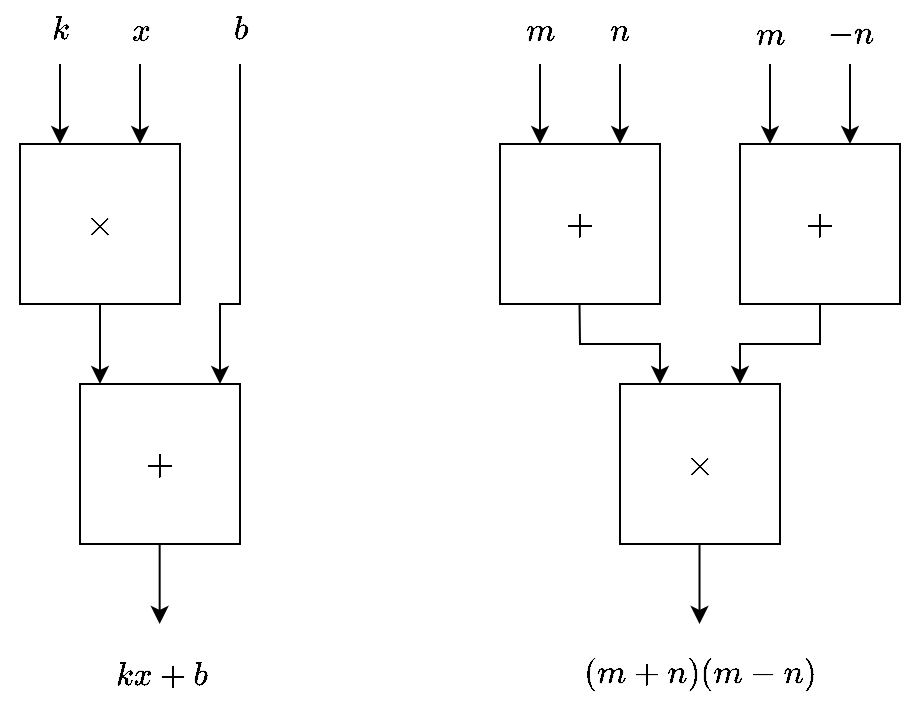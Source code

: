 <mxfile version="21.8.2" type="github">
  <diagram name="Page-1" id="r3SKzxC9OEnPyWE4rzKE">
    <mxGraphModel dx="658" dy="430" grid="0" gridSize="10" guides="1" tooltips="1" connect="1" arrows="1" fold="1" page="1" pageScale="1" pageWidth="850" pageHeight="1100" math="1" shadow="0">
      <root>
        <mxCell id="0" />
        <mxCell id="1" parent="0" />
        <mxCell id="Hjgj2hwPhhB4s9a0-prW-1" value="&lt;font style=&quot;font-size: 15px;&quot;&gt;$$\times$$&lt;/font&gt;" style="whiteSpace=wrap;html=1;aspect=fixed;" vertex="1" parent="1">
          <mxGeometry x="200" y="160" width="80" height="80" as="geometry" />
        </mxCell>
        <mxCell id="Hjgj2hwPhhB4s9a0-prW-2" value="&lt;font style=&quot;font-size: 15px;&quot;&gt;$$+$$&lt;/font&gt;" style="whiteSpace=wrap;html=1;aspect=fixed;" vertex="1" parent="1">
          <mxGeometry x="230" y="280" width="80" height="80" as="geometry" />
        </mxCell>
        <mxCell id="Hjgj2hwPhhB4s9a0-prW-4" value="" style="endArrow=classic;html=1;rounded=0;entryX=0.25;entryY=0;entryDx=0;entryDy=0;" edge="1" parent="1" target="Hjgj2hwPhhB4s9a0-prW-1">
          <mxGeometry width="50" height="50" relative="1" as="geometry">
            <mxPoint x="220" y="120" as="sourcePoint" />
            <mxPoint x="450" y="290" as="targetPoint" />
          </mxGeometry>
        </mxCell>
        <mxCell id="Hjgj2hwPhhB4s9a0-prW-6" value="" style="endArrow=classic;html=1;rounded=0;entryX=0.25;entryY=0;entryDx=0;entryDy=0;" edge="1" parent="1">
          <mxGeometry width="50" height="50" relative="1" as="geometry">
            <mxPoint x="260" y="120" as="sourcePoint" />
            <mxPoint x="260" y="160" as="targetPoint" />
          </mxGeometry>
        </mxCell>
        <mxCell id="Hjgj2hwPhhB4s9a0-prW-7" value="&lt;font style=&quot;font-size: 14px;&quot;&gt;$$k$$&lt;/font&gt;" style="text;html=1;align=center;verticalAlign=middle;resizable=0;points=[];autosize=1;strokeColor=none;fillColor=none;" vertex="1" parent="1">
          <mxGeometry x="190" y="88" width="60" height="30" as="geometry" />
        </mxCell>
        <mxCell id="Hjgj2hwPhhB4s9a0-prW-8" value="&lt;font style=&quot;font-size: 14px;&quot;&gt;$$x$$&lt;/font&gt;" style="text;html=1;align=center;verticalAlign=middle;resizable=0;points=[];autosize=1;strokeColor=none;fillColor=none;" vertex="1" parent="1">
          <mxGeometry x="230" y="88" width="60" height="30" as="geometry" />
        </mxCell>
        <mxCell id="Hjgj2hwPhhB4s9a0-prW-10" value="" style="endArrow=classic;html=1;rounded=0;entryX=0.25;entryY=0;entryDx=0;entryDy=0;" edge="1" parent="1">
          <mxGeometry width="50" height="50" relative="1" as="geometry">
            <mxPoint x="240" y="240" as="sourcePoint" />
            <mxPoint x="240" y="280" as="targetPoint" />
          </mxGeometry>
        </mxCell>
        <mxCell id="Hjgj2hwPhhB4s9a0-prW-11" value="" style="endArrow=classic;html=1;rounded=0;" edge="1" parent="1">
          <mxGeometry width="50" height="50" relative="1" as="geometry">
            <mxPoint x="310" y="120" as="sourcePoint" />
            <mxPoint x="300" y="280" as="targetPoint" />
            <Array as="points">
              <mxPoint x="310" y="240" />
              <mxPoint x="300" y="240" />
            </Array>
          </mxGeometry>
        </mxCell>
        <mxCell id="Hjgj2hwPhhB4s9a0-prW-12" value="&lt;font style=&quot;font-size: 14px;&quot;&gt;$$b$$&lt;/font&gt;" style="text;html=1;align=center;verticalAlign=middle;resizable=0;points=[];autosize=1;strokeColor=none;fillColor=none;" vertex="1" parent="1">
          <mxGeometry x="280" y="88" width="60" height="30" as="geometry" />
        </mxCell>
        <mxCell id="Hjgj2hwPhhB4s9a0-prW-13" value="" style="endArrow=classic;html=1;rounded=0;entryX=0.25;entryY=0;entryDx=0;entryDy=0;" edge="1" parent="1">
          <mxGeometry width="50" height="50" relative="1" as="geometry">
            <mxPoint x="269.83" y="360" as="sourcePoint" />
            <mxPoint x="269.83" y="400" as="targetPoint" />
          </mxGeometry>
        </mxCell>
        <mxCell id="Hjgj2hwPhhB4s9a0-prW-14" value="&lt;font style=&quot;font-size: 14px;&quot;&gt;$$kx+b$$&lt;/font&gt;" style="text;html=1;align=center;verticalAlign=middle;resizable=0;points=[];autosize=1;strokeColor=none;fillColor=none;" vertex="1" parent="1">
          <mxGeometry x="230" y="410" width="80" height="30" as="geometry" />
        </mxCell>
        <mxCell id="Hjgj2hwPhhB4s9a0-prW-15" value="&lt;font style=&quot;font-size: 15px;&quot;&gt;$$+$$&lt;/font&gt;" style="whiteSpace=wrap;html=1;aspect=fixed;" vertex="1" parent="1">
          <mxGeometry x="440" y="160" width="80" height="80" as="geometry" />
        </mxCell>
        <mxCell id="Hjgj2hwPhhB4s9a0-prW-16" value="" style="endArrow=classic;html=1;rounded=0;entryX=0.25;entryY=0;entryDx=0;entryDy=0;" edge="1" parent="1">
          <mxGeometry width="50" height="50" relative="1" as="geometry">
            <mxPoint x="460" y="120" as="sourcePoint" />
            <mxPoint x="460" y="160" as="targetPoint" />
          </mxGeometry>
        </mxCell>
        <mxCell id="Hjgj2hwPhhB4s9a0-prW-17" value="" style="endArrow=classic;html=1;rounded=0;entryX=0.25;entryY=0;entryDx=0;entryDy=0;" edge="1" parent="1">
          <mxGeometry width="50" height="50" relative="1" as="geometry">
            <mxPoint x="500" y="120" as="sourcePoint" />
            <mxPoint x="500" y="160" as="targetPoint" />
          </mxGeometry>
        </mxCell>
        <mxCell id="Hjgj2hwPhhB4s9a0-prW-18" value="&lt;font style=&quot;font-size: 14px;&quot;&gt;$$m$$&lt;/font&gt;" style="text;html=1;align=center;verticalAlign=middle;resizable=0;points=[];autosize=1;strokeColor=none;fillColor=none;" vertex="1" parent="1">
          <mxGeometry x="425" y="88" width="70" height="30" as="geometry" />
        </mxCell>
        <mxCell id="Hjgj2hwPhhB4s9a0-prW-19" value="&lt;font style=&quot;font-size: 14px;&quot;&gt;$$n$$&lt;/font&gt;" style="text;html=1;align=center;verticalAlign=middle;resizable=0;points=[];autosize=1;strokeColor=none;fillColor=none;" vertex="1" parent="1">
          <mxGeometry x="470" y="88" width="60" height="30" as="geometry" />
        </mxCell>
        <mxCell id="Hjgj2hwPhhB4s9a0-prW-20" value="&lt;font style=&quot;font-size: 15px;&quot;&gt;$$+$$&lt;/font&gt;" style="whiteSpace=wrap;html=1;aspect=fixed;" vertex="1" parent="1">
          <mxGeometry x="560" y="160" width="80" height="80" as="geometry" />
        </mxCell>
        <mxCell id="Hjgj2hwPhhB4s9a0-prW-21" value="" style="endArrow=classic;html=1;rounded=0;entryX=0.25;entryY=0;entryDx=0;entryDy=0;" edge="1" parent="1">
          <mxGeometry width="50" height="50" relative="1" as="geometry">
            <mxPoint x="575" y="120" as="sourcePoint" />
            <mxPoint x="575" y="160" as="targetPoint" />
          </mxGeometry>
        </mxCell>
        <mxCell id="Hjgj2hwPhhB4s9a0-prW-22" value="" style="endArrow=classic;html=1;rounded=0;entryX=0.25;entryY=0;entryDx=0;entryDy=0;" edge="1" parent="1">
          <mxGeometry width="50" height="50" relative="1" as="geometry">
            <mxPoint x="615" y="120" as="sourcePoint" />
            <mxPoint x="615" y="160" as="targetPoint" />
          </mxGeometry>
        </mxCell>
        <mxCell id="Hjgj2hwPhhB4s9a0-prW-23" value="&lt;font style=&quot;font-size: 14px;&quot;&gt;$$m$$&lt;/font&gt;" style="text;html=1;align=center;verticalAlign=middle;resizable=0;points=[];autosize=1;strokeColor=none;fillColor=none;" vertex="1" parent="1">
          <mxGeometry x="540" y="90" width="70" height="30" as="geometry" />
        </mxCell>
        <mxCell id="Hjgj2hwPhhB4s9a0-prW-24" value="&lt;font style=&quot;font-size: 14px;&quot;&gt;$$-n$$&lt;/font&gt;" style="text;html=1;align=center;verticalAlign=middle;resizable=0;points=[];autosize=1;strokeColor=none;fillColor=none;" vertex="1" parent="1">
          <mxGeometry x="580" y="90" width="70" height="30" as="geometry" />
        </mxCell>
        <mxCell id="Hjgj2hwPhhB4s9a0-prW-29" value="" style="endArrow=classic;html=1;rounded=0;" edge="1" parent="1">
          <mxGeometry width="50" height="50" relative="1" as="geometry">
            <mxPoint x="479.76" y="240" as="sourcePoint" />
            <mxPoint x="520" y="280" as="targetPoint" />
            <Array as="points">
              <mxPoint x="480" y="260" />
              <mxPoint x="520" y="260" />
            </Array>
          </mxGeometry>
        </mxCell>
        <mxCell id="Hjgj2hwPhhB4s9a0-prW-30" value="" style="endArrow=classic;html=1;rounded=0;exitX=0.5;exitY=1;exitDx=0;exitDy=0;" edge="1" parent="1" source="Hjgj2hwPhhB4s9a0-prW-20">
          <mxGeometry width="50" height="50" relative="1" as="geometry">
            <mxPoint x="489.76" y="250" as="sourcePoint" />
            <mxPoint x="560" y="280" as="targetPoint" />
            <Array as="points">
              <mxPoint x="600" y="260" />
              <mxPoint x="560" y="260" />
            </Array>
          </mxGeometry>
        </mxCell>
        <mxCell id="Hjgj2hwPhhB4s9a0-prW-31" value="&lt;font style=&quot;font-size: 15px;&quot;&gt;$$\times$$&lt;/font&gt;" style="whiteSpace=wrap;html=1;aspect=fixed;" vertex="1" parent="1">
          <mxGeometry x="500" y="280" width="80" height="80" as="geometry" />
        </mxCell>
        <mxCell id="Hjgj2hwPhhB4s9a0-prW-32" value="" style="endArrow=classic;html=1;rounded=0;entryX=0.25;entryY=0;entryDx=0;entryDy=0;" edge="1" parent="1">
          <mxGeometry width="50" height="50" relative="1" as="geometry">
            <mxPoint x="539.76" y="360" as="sourcePoint" />
            <mxPoint x="539.76" y="400" as="targetPoint" />
          </mxGeometry>
        </mxCell>
        <mxCell id="Hjgj2hwPhhB4s9a0-prW-33" value="&lt;font style=&quot;font-size: 14px;&quot;&gt;$$(m+n)(m-n)$$&lt;/font&gt;" style="text;html=1;align=center;verticalAlign=middle;resizable=0;points=[];autosize=1;strokeColor=none;fillColor=none;" vertex="1" parent="1">
          <mxGeometry x="475" y="410" width="130" height="30" as="geometry" />
        </mxCell>
      </root>
    </mxGraphModel>
  </diagram>
</mxfile>
